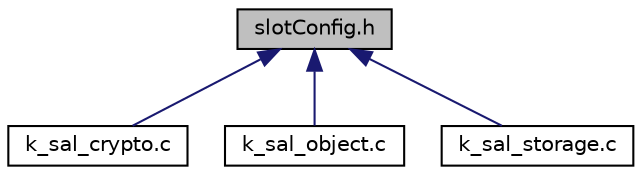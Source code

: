 digraph "slotConfig.h"
{
 // LATEX_PDF_SIZE
  edge [fontname="Helvetica",fontsize="10",labelfontname="Helvetica",labelfontsize="10"];
  node [fontname="Helvetica",fontsize="10",shape=record];
  Node1 [label="slotConfig.h",height=0.2,width=0.4,color="black", fillcolor="grey75", style="filled", fontcolor="black",tooltip="Microchip slot configuration."];
  Node1 -> Node2 [dir="back",color="midnightblue",fontsize="10",style="solid",fontname="Helvetica"];
  Node2 [label="k_sal_crypto.c",height=0.2,width=0.4,color="black", fillcolor="white", style="filled",URL="$k__sal__crypto_8c.html",tooltip="SAL crypto for microchip."];
  Node1 -> Node3 [dir="back",color="midnightblue",fontsize="10",style="solid",fontname="Helvetica"];
  Node3 [label="k_sal_object.c",height=0.2,width=0.4,color="black", fillcolor="white", style="filled",URL="$k__sal__object_8c.html",tooltip="SAL Object for Mircrochip."];
  Node1 -> Node4 [dir="back",color="midnightblue",fontsize="10",style="solid",fontname="Helvetica"];
  Node4 [label="k_sal_storage.c",height=0.2,width=0.4,color="black", fillcolor="white", style="filled",URL="$k__sal__storage_8c.html",tooltip="SAL storage for Microchip."];
}
